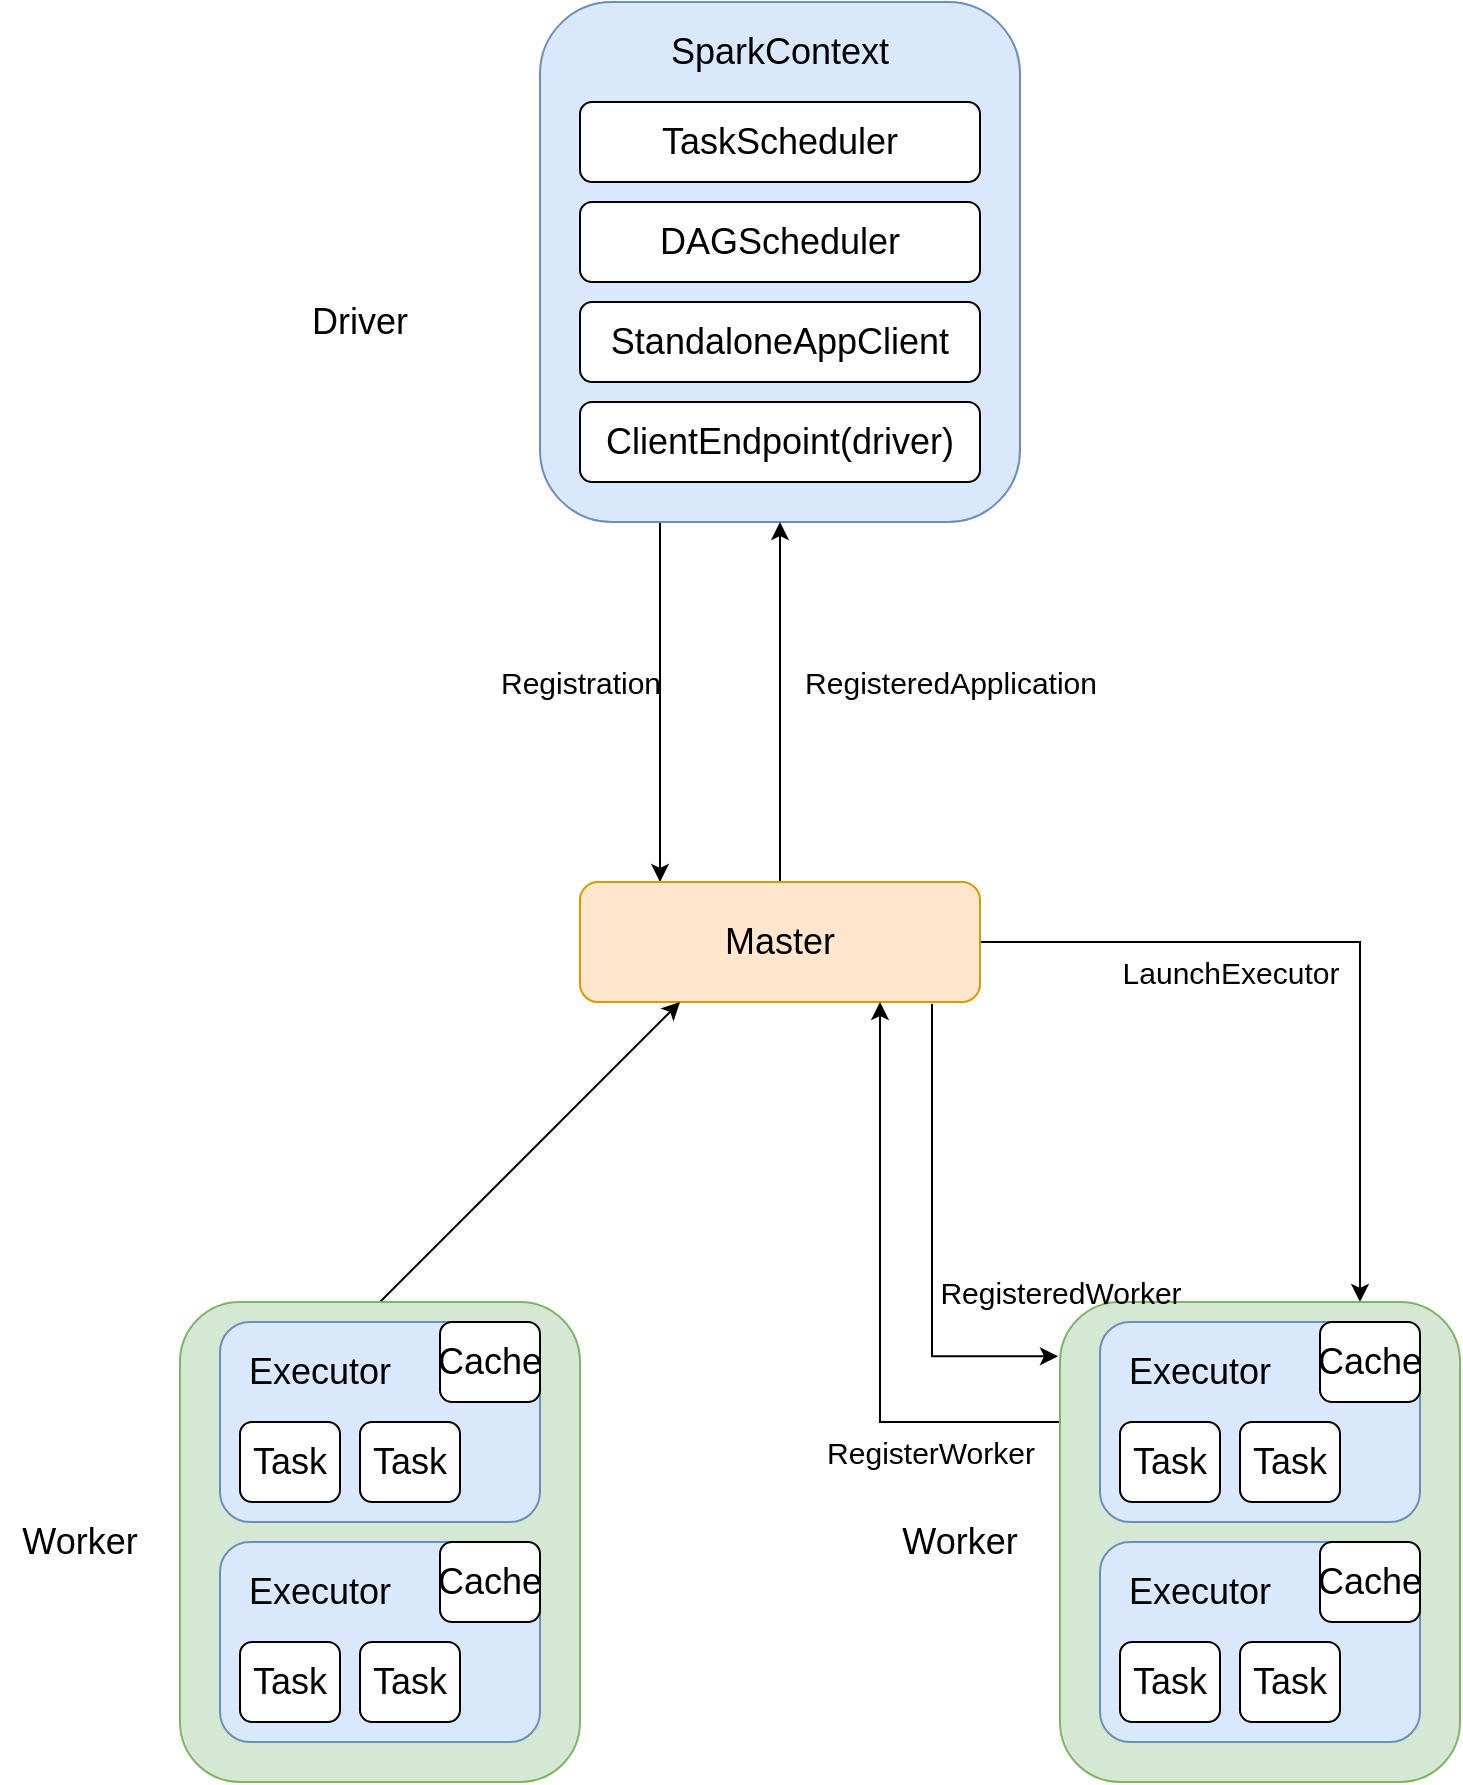<mxfile version="20.2.2" type="github">
  <diagram id="pUWvV2eLPASHMCwtmdOP" name="第 1 页">
    <mxGraphModel dx="1218" dy="795" grid="1" gridSize="10" guides="1" tooltips="1" connect="1" arrows="1" fold="1" page="1" pageScale="1" pageWidth="2000" pageHeight="3000" math="0" shadow="0">
      <root>
        <mxCell id="0" />
        <mxCell id="1" parent="0" />
        <mxCell id="alJdCRDrdjsyQlIiN1J4-14" style="edgeStyle=orthogonalEdgeStyle;rounded=0;orthogonalLoop=1;jettySize=auto;html=1;exitX=0.25;exitY=1;exitDx=0;exitDy=0;entryX=0.2;entryY=0;entryDx=0;entryDy=0;entryPerimeter=0;fontSize=18;" edge="1" parent="1" source="alJdCRDrdjsyQlIiN1J4-1" target="alJdCRDrdjsyQlIiN1J4-2">
          <mxGeometry relative="1" as="geometry" />
        </mxCell>
        <mxCell id="alJdCRDrdjsyQlIiN1J4-1" value="" style="rounded=1;whiteSpace=wrap;html=1;fontSize=18;fillColor=#dae8fc;strokeColor=#6c8ebf;" vertex="1" parent="1">
          <mxGeometry x="400" y="40" width="240" height="260" as="geometry" />
        </mxCell>
        <mxCell id="alJdCRDrdjsyQlIiN1J4-15" style="edgeStyle=orthogonalEdgeStyle;rounded=0;orthogonalLoop=1;jettySize=auto;html=1;exitX=0.5;exitY=0;exitDx=0;exitDy=0;entryX=0.5;entryY=1;entryDx=0;entryDy=0;fontSize=18;" edge="1" parent="1" source="alJdCRDrdjsyQlIiN1J4-2" target="alJdCRDrdjsyQlIiN1J4-1">
          <mxGeometry relative="1" as="geometry" />
        </mxCell>
        <mxCell id="alJdCRDrdjsyQlIiN1J4-52" style="edgeStyle=orthogonalEdgeStyle;rounded=0;orthogonalLoop=1;jettySize=auto;html=1;exitX=1;exitY=0.5;exitDx=0;exitDy=0;entryX=0.75;entryY=0;entryDx=0;entryDy=0;fontSize=15;" edge="1" parent="1" source="alJdCRDrdjsyQlIiN1J4-2" target="alJdCRDrdjsyQlIiN1J4-33">
          <mxGeometry relative="1" as="geometry" />
        </mxCell>
        <mxCell id="alJdCRDrdjsyQlIiN1J4-56" style="edgeStyle=orthogonalEdgeStyle;rounded=0;orthogonalLoop=1;jettySize=auto;html=1;exitX=0.88;exitY=1.017;exitDx=0;exitDy=0;entryX=-0.005;entryY=0.113;entryDx=0;entryDy=0;entryPerimeter=0;fontSize=15;exitPerimeter=0;" edge="1" parent="1" source="alJdCRDrdjsyQlIiN1J4-2" target="alJdCRDrdjsyQlIiN1J4-33">
          <mxGeometry relative="1" as="geometry" />
        </mxCell>
        <mxCell id="alJdCRDrdjsyQlIiN1J4-2" value="Master" style="rounded=1;whiteSpace=wrap;html=1;fontSize=18;fillColor=#ffe6cc;strokeColor=#d79b00;" vertex="1" parent="1">
          <mxGeometry x="420" y="480" width="200" height="60" as="geometry" />
        </mxCell>
        <mxCell id="alJdCRDrdjsyQlIiN1J4-47" style="rounded=0;orthogonalLoop=1;jettySize=auto;html=1;exitX=0.5;exitY=0;exitDx=0;exitDy=0;entryX=0.25;entryY=1;entryDx=0;entryDy=0;fontSize=15;" edge="1" parent="1" source="alJdCRDrdjsyQlIiN1J4-3" target="alJdCRDrdjsyQlIiN1J4-2">
          <mxGeometry relative="1" as="geometry" />
        </mxCell>
        <mxCell id="alJdCRDrdjsyQlIiN1J4-3" value="" style="rounded=1;whiteSpace=wrap;html=1;fontSize=18;fillColor=#d5e8d4;strokeColor=#82b366;" vertex="1" parent="1">
          <mxGeometry x="220" y="690" width="200" height="240" as="geometry" />
        </mxCell>
        <mxCell id="alJdCRDrdjsyQlIiN1J4-5" value="TaskScheduler" style="rounded=1;whiteSpace=wrap;html=1;fontSize=18;" vertex="1" parent="1">
          <mxGeometry x="420" y="90" width="200" height="40" as="geometry" />
        </mxCell>
        <mxCell id="alJdCRDrdjsyQlIiN1J4-6" value="DAGScheduler" style="rounded=1;whiteSpace=wrap;html=1;fontSize=18;" vertex="1" parent="1">
          <mxGeometry x="420" y="140" width="200" height="40" as="geometry" />
        </mxCell>
        <mxCell id="alJdCRDrdjsyQlIiN1J4-7" value="StandaloneAppClient" style="rounded=1;whiteSpace=wrap;html=1;fontSize=18;" vertex="1" parent="1">
          <mxGeometry x="420" y="190" width="200" height="40" as="geometry" />
        </mxCell>
        <mxCell id="alJdCRDrdjsyQlIiN1J4-8" value="ClientEndpoint(driver)" style="rounded=1;whiteSpace=wrap;html=1;fontSize=18;" vertex="1" parent="1">
          <mxGeometry x="420" y="240" width="200" height="40" as="geometry" />
        </mxCell>
        <mxCell id="alJdCRDrdjsyQlIiN1J4-9" value="Driver" style="text;html=1;strokeColor=none;fillColor=none;align=center;verticalAlign=middle;whiteSpace=wrap;rounded=0;fontSize=18;" vertex="1" parent="1">
          <mxGeometry x="270" y="185" width="80" height="30" as="geometry" />
        </mxCell>
        <mxCell id="alJdCRDrdjsyQlIiN1J4-16" value="Registration" style="text;html=1;align=center;verticalAlign=middle;resizable=0;points=[];autosize=1;strokeColor=none;fillColor=none;fontSize=15;" vertex="1" parent="1">
          <mxGeometry x="370" y="365" width="100" height="30" as="geometry" />
        </mxCell>
        <mxCell id="alJdCRDrdjsyQlIiN1J4-17" value="RegisteredApplication" style="text;html=1;align=center;verticalAlign=middle;resizable=0;points=[];autosize=1;strokeColor=none;fillColor=none;fontSize=15;" vertex="1" parent="1">
          <mxGeometry x="520" y="365" width="170" height="30" as="geometry" />
        </mxCell>
        <mxCell id="alJdCRDrdjsyQlIiN1J4-18" value="SparkContext" style="text;html=1;strokeColor=none;fillColor=none;align=center;verticalAlign=middle;whiteSpace=wrap;rounded=0;fontSize=18;" vertex="1" parent="1">
          <mxGeometry x="480" y="50" width="80" height="30" as="geometry" />
        </mxCell>
        <mxCell id="alJdCRDrdjsyQlIiN1J4-24" value="" style="group" vertex="1" connectable="0" parent="1">
          <mxGeometry x="240" y="700" width="160" height="100" as="geometry" />
        </mxCell>
        <mxCell id="alJdCRDrdjsyQlIiN1J4-19" value="" style="rounded=1;whiteSpace=wrap;html=1;fontSize=18;fillColor=#dae8fc;strokeColor=#6c8ebf;" vertex="1" parent="alJdCRDrdjsyQlIiN1J4-24">
          <mxGeometry width="160" height="100" as="geometry" />
        </mxCell>
        <mxCell id="alJdCRDrdjsyQlIiN1J4-20" value="Task" style="rounded=1;whiteSpace=wrap;html=1;fontSize=18;" vertex="1" parent="alJdCRDrdjsyQlIiN1J4-24">
          <mxGeometry x="10" y="50" width="50" height="40" as="geometry" />
        </mxCell>
        <mxCell id="alJdCRDrdjsyQlIiN1J4-21" value="Task" style="rounded=1;whiteSpace=wrap;html=1;fontSize=18;" vertex="1" parent="alJdCRDrdjsyQlIiN1J4-24">
          <mxGeometry x="70" y="50" width="50" height="40" as="geometry" />
        </mxCell>
        <mxCell id="alJdCRDrdjsyQlIiN1J4-22" value="Cache" style="rounded=1;whiteSpace=wrap;html=1;fontSize=18;" vertex="1" parent="alJdCRDrdjsyQlIiN1J4-24">
          <mxGeometry x="110" width="50" height="40" as="geometry" />
        </mxCell>
        <mxCell id="alJdCRDrdjsyQlIiN1J4-23" value="Executor" style="text;html=1;strokeColor=none;fillColor=none;align=center;verticalAlign=middle;whiteSpace=wrap;rounded=0;fontSize=18;" vertex="1" parent="alJdCRDrdjsyQlIiN1J4-24">
          <mxGeometry x="10" y="10" width="80" height="30" as="geometry" />
        </mxCell>
        <mxCell id="alJdCRDrdjsyQlIiN1J4-25" value="" style="group" vertex="1" connectable="0" parent="1">
          <mxGeometry x="240" y="810" width="160" height="100" as="geometry" />
        </mxCell>
        <mxCell id="alJdCRDrdjsyQlIiN1J4-26" value="" style="rounded=1;whiteSpace=wrap;html=1;fontSize=18;fillColor=#dae8fc;strokeColor=#6c8ebf;" vertex="1" parent="alJdCRDrdjsyQlIiN1J4-25">
          <mxGeometry width="160" height="100" as="geometry" />
        </mxCell>
        <mxCell id="alJdCRDrdjsyQlIiN1J4-27" value="Task" style="rounded=1;whiteSpace=wrap;html=1;fontSize=18;" vertex="1" parent="alJdCRDrdjsyQlIiN1J4-25">
          <mxGeometry x="10" y="50" width="50" height="40" as="geometry" />
        </mxCell>
        <mxCell id="alJdCRDrdjsyQlIiN1J4-28" value="Task" style="rounded=1;whiteSpace=wrap;html=1;fontSize=18;" vertex="1" parent="alJdCRDrdjsyQlIiN1J4-25">
          <mxGeometry x="70" y="50" width="50" height="40" as="geometry" />
        </mxCell>
        <mxCell id="alJdCRDrdjsyQlIiN1J4-29" value="Cache" style="rounded=1;whiteSpace=wrap;html=1;fontSize=18;" vertex="1" parent="alJdCRDrdjsyQlIiN1J4-25">
          <mxGeometry x="110" width="50" height="40" as="geometry" />
        </mxCell>
        <mxCell id="alJdCRDrdjsyQlIiN1J4-30" value="Executor" style="text;html=1;strokeColor=none;fillColor=none;align=center;verticalAlign=middle;whiteSpace=wrap;rounded=0;fontSize=18;" vertex="1" parent="alJdCRDrdjsyQlIiN1J4-25">
          <mxGeometry x="10" y="10" width="80" height="30" as="geometry" />
        </mxCell>
        <mxCell id="alJdCRDrdjsyQlIiN1J4-32" value="Worker" style="text;html=1;strokeColor=none;fillColor=none;align=center;verticalAlign=middle;whiteSpace=wrap;rounded=0;fontSize=18;" vertex="1" parent="1">
          <mxGeometry x="130" y="795" width="80" height="30" as="geometry" />
        </mxCell>
        <mxCell id="alJdCRDrdjsyQlIiN1J4-54" style="edgeStyle=orthogonalEdgeStyle;rounded=0;orthogonalLoop=1;jettySize=auto;html=1;exitX=0;exitY=0.25;exitDx=0;exitDy=0;entryX=0.75;entryY=1;entryDx=0;entryDy=0;fontSize=15;" edge="1" parent="1" source="alJdCRDrdjsyQlIiN1J4-33" target="alJdCRDrdjsyQlIiN1J4-2">
          <mxGeometry relative="1" as="geometry" />
        </mxCell>
        <mxCell id="alJdCRDrdjsyQlIiN1J4-33" value="" style="rounded=1;whiteSpace=wrap;html=1;fontSize=18;fillColor=#d5e8d4;strokeColor=#82b366;" vertex="1" parent="1">
          <mxGeometry x="660" y="690" width="200" height="240" as="geometry" />
        </mxCell>
        <mxCell id="alJdCRDrdjsyQlIiN1J4-34" value="" style="group" vertex="1" connectable="0" parent="1">
          <mxGeometry x="680" y="700" width="160" height="100" as="geometry" />
        </mxCell>
        <mxCell id="alJdCRDrdjsyQlIiN1J4-35" value="" style="rounded=1;whiteSpace=wrap;html=1;fontSize=18;fillColor=#dae8fc;strokeColor=#6c8ebf;" vertex="1" parent="alJdCRDrdjsyQlIiN1J4-34">
          <mxGeometry width="160" height="100" as="geometry" />
        </mxCell>
        <mxCell id="alJdCRDrdjsyQlIiN1J4-36" value="Task" style="rounded=1;whiteSpace=wrap;html=1;fontSize=18;" vertex="1" parent="alJdCRDrdjsyQlIiN1J4-34">
          <mxGeometry x="10" y="50" width="50" height="40" as="geometry" />
        </mxCell>
        <mxCell id="alJdCRDrdjsyQlIiN1J4-37" value="Task" style="rounded=1;whiteSpace=wrap;html=1;fontSize=18;" vertex="1" parent="alJdCRDrdjsyQlIiN1J4-34">
          <mxGeometry x="70" y="50" width="50" height="40" as="geometry" />
        </mxCell>
        <mxCell id="alJdCRDrdjsyQlIiN1J4-38" value="Cache" style="rounded=1;whiteSpace=wrap;html=1;fontSize=18;" vertex="1" parent="alJdCRDrdjsyQlIiN1J4-34">
          <mxGeometry x="110" width="50" height="40" as="geometry" />
        </mxCell>
        <mxCell id="alJdCRDrdjsyQlIiN1J4-39" value="Executor" style="text;html=1;strokeColor=none;fillColor=none;align=center;verticalAlign=middle;whiteSpace=wrap;rounded=0;fontSize=18;" vertex="1" parent="alJdCRDrdjsyQlIiN1J4-34">
          <mxGeometry x="10" y="10" width="80" height="30" as="geometry" />
        </mxCell>
        <mxCell id="alJdCRDrdjsyQlIiN1J4-40" value="" style="group" vertex="1" connectable="0" parent="1">
          <mxGeometry x="680" y="810" width="160" height="100" as="geometry" />
        </mxCell>
        <mxCell id="alJdCRDrdjsyQlIiN1J4-41" value="" style="rounded=1;whiteSpace=wrap;html=1;fontSize=18;fillColor=#dae8fc;strokeColor=#6c8ebf;" vertex="1" parent="alJdCRDrdjsyQlIiN1J4-40">
          <mxGeometry width="160" height="100" as="geometry" />
        </mxCell>
        <mxCell id="alJdCRDrdjsyQlIiN1J4-42" value="Task" style="rounded=1;whiteSpace=wrap;html=1;fontSize=18;" vertex="1" parent="alJdCRDrdjsyQlIiN1J4-40">
          <mxGeometry x="10" y="50" width="50" height="40" as="geometry" />
        </mxCell>
        <mxCell id="alJdCRDrdjsyQlIiN1J4-43" value="Task" style="rounded=1;whiteSpace=wrap;html=1;fontSize=18;" vertex="1" parent="alJdCRDrdjsyQlIiN1J4-40">
          <mxGeometry x="70" y="50" width="50" height="40" as="geometry" />
        </mxCell>
        <mxCell id="alJdCRDrdjsyQlIiN1J4-44" value="Cache" style="rounded=1;whiteSpace=wrap;html=1;fontSize=18;" vertex="1" parent="alJdCRDrdjsyQlIiN1J4-40">
          <mxGeometry x="110" width="50" height="40" as="geometry" />
        </mxCell>
        <mxCell id="alJdCRDrdjsyQlIiN1J4-45" value="Executor" style="text;html=1;strokeColor=none;fillColor=none;align=center;verticalAlign=middle;whiteSpace=wrap;rounded=0;fontSize=18;" vertex="1" parent="alJdCRDrdjsyQlIiN1J4-40">
          <mxGeometry x="10" y="10" width="80" height="30" as="geometry" />
        </mxCell>
        <mxCell id="alJdCRDrdjsyQlIiN1J4-46" value="Worker" style="text;html=1;strokeColor=none;fillColor=none;align=center;verticalAlign=middle;whiteSpace=wrap;rounded=0;fontSize=18;" vertex="1" parent="1">
          <mxGeometry x="570" y="795" width="80" height="30" as="geometry" />
        </mxCell>
        <mxCell id="alJdCRDrdjsyQlIiN1J4-49" value="RegisterWorker" style="text;html=1;align=center;verticalAlign=middle;resizable=0;points=[];autosize=1;strokeColor=none;fillColor=none;fontSize=15;" vertex="1" parent="1">
          <mxGeometry x="530" y="750" width="130" height="30" as="geometry" />
        </mxCell>
        <mxCell id="alJdCRDrdjsyQlIiN1J4-51" value="RegisteredWorker" style="text;html=1;align=center;verticalAlign=middle;resizable=0;points=[];autosize=1;strokeColor=none;fillColor=none;fontSize=15;" vertex="1" parent="1">
          <mxGeometry x="590" y="670" width="140" height="30" as="geometry" />
        </mxCell>
        <mxCell id="alJdCRDrdjsyQlIiN1J4-53" value="LaunchExecutor" style="text;html=1;align=center;verticalAlign=middle;resizable=0;points=[];autosize=1;strokeColor=none;fillColor=none;fontSize=15;" vertex="1" parent="1">
          <mxGeometry x="680" y="510" width="130" height="30" as="geometry" />
        </mxCell>
      </root>
    </mxGraphModel>
  </diagram>
</mxfile>
